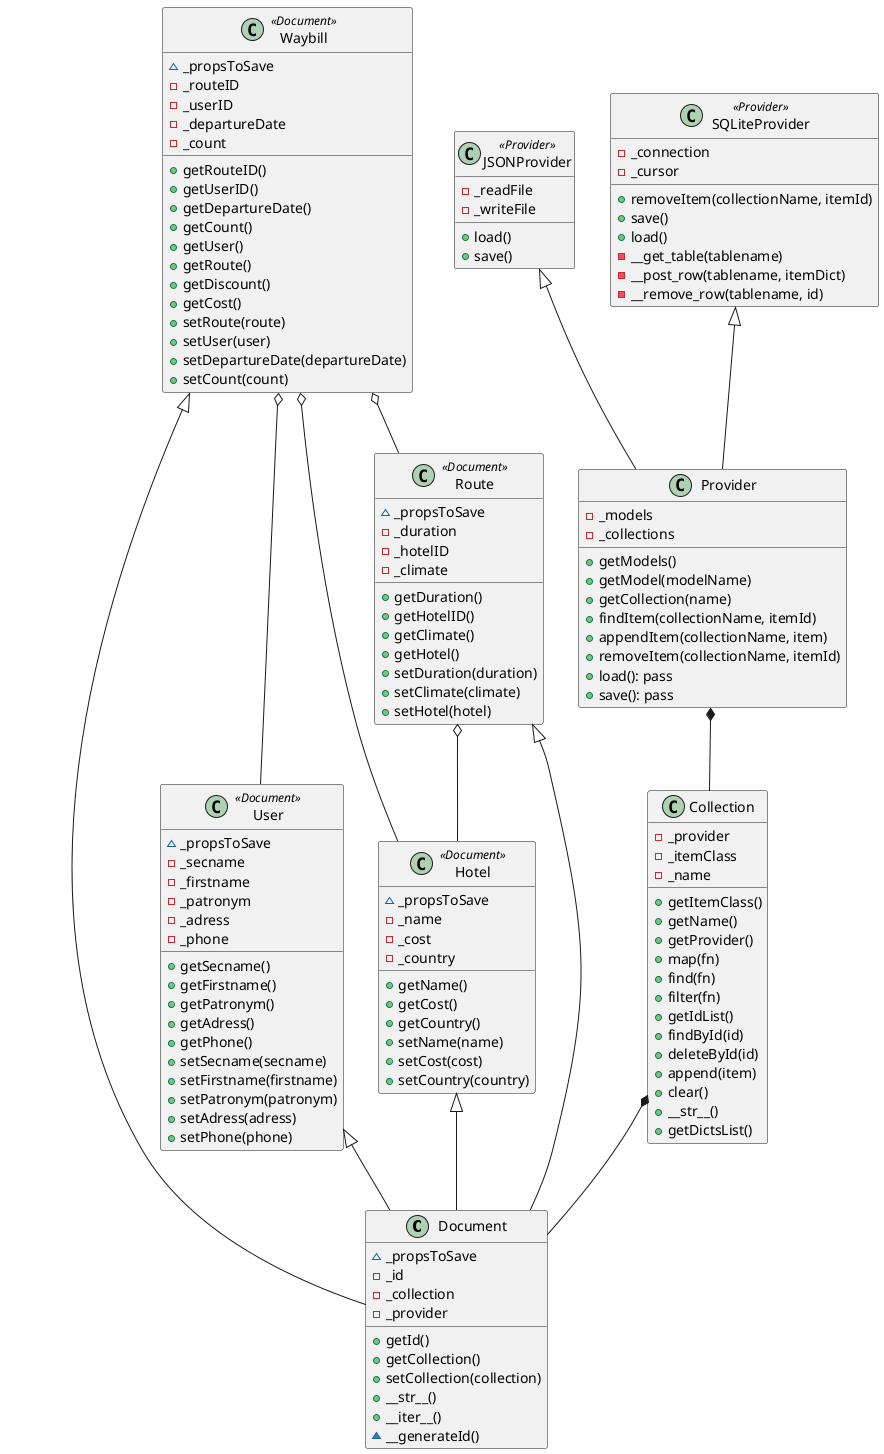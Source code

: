 @startuml

class Document{
    ~_propsToSave
    -_id
    -_collection
    -_provider
    +getId()
    +getCollection()
    +setCollection(collection)
    +__str__()
    +__iter__()
    ~__generateId()
}

class User <<Document>> {
    ~_propsToSave
    -_secname
    -_firstname
    -_patronym
    -_adress
    -_phone
    +getSecname()
    +getFirstname()
    +getPatronym()
    +getAdress()
    +getPhone()
    +setSecname(secname)
    +setFirstname(firstname)
    +setPatronym(patronym)
    +setAdress(adress)
    +setPhone(phone)
}

class Hotel <<Document>> {
    ~_propsToSave
    -_name
    -_cost
    -_country
    +getName()
    +getCost()
    +getCountry()
    +setName(name)
    +setCost(cost)
    +setCountry(country)
}

class Route <<Document>> {
    ~_propsToSave
    -_duration
    -_hotelID
    -_climate
    +getDuration()
    +getHotelID()
    +getClimate()
    +getHotel()
    +setDuration(duration)
    +setClimate(climate)
    +setHotel(hotel)
}

class Waybill <<Document>> {
    ~_propsToSave
    -_routeID
    -_userID
    -_departureDate
    -_count
    +getRouteID()
    +getUserID()
    +getDepartureDate()
    +getCount()
    +getUser()
    +getRoute()
    +getDiscount()
    +getCost()
    +setRoute(route)
    +setUser(user)
    +setDepartureDate(departureDate)
    +setCount(count)
}

class Collection {
    -_provider
    -_itemClass
    -_name
    +getItemClass()
    +getName()
    +getProvider()
    +map(fn)
    +find(fn)
    +filter(fn)
    +getIdList()
    +findById(id)
    +deleteById(id)
    +append(item)
    +clear()
    +__str__()
    +getDictsList()
}

class Provider {
    -_models
    -_collections
    +getModels()
    +getModel(modelName)
    +getCollection(name)
    +findItem(collectionName, itemId)
    +appendItem(collectionName, item)
    +removeItem(collectionName, itemId)
    +load(): pass
    +save(): pass
}

class JSONProvider <<Provider>> {
    -_readFile
    -_writeFile
    +load()
    +save()
}

class SQLiteProvider <<Provider>> {
    -_connection
    -_cursor
    +removeItem(collectionName, itemId)
    +save()
    +load()
    -__get_table(tablename)
    -__post_row(tablename, itemDict)
    -__remove_row(tablename, id)
}

SQLiteProvider <|-- Provider
JSONProvider <|-- Provider
Provider *-- Collection
Collection *-- Document

User <|-- Document
Route <|-- Document
Hotel <|-- Document
Waybill <|-- Document

Waybill o-- User
Waybill o-- Route
Route o-- Hotel
Waybill o-- Hotel
@enduml
